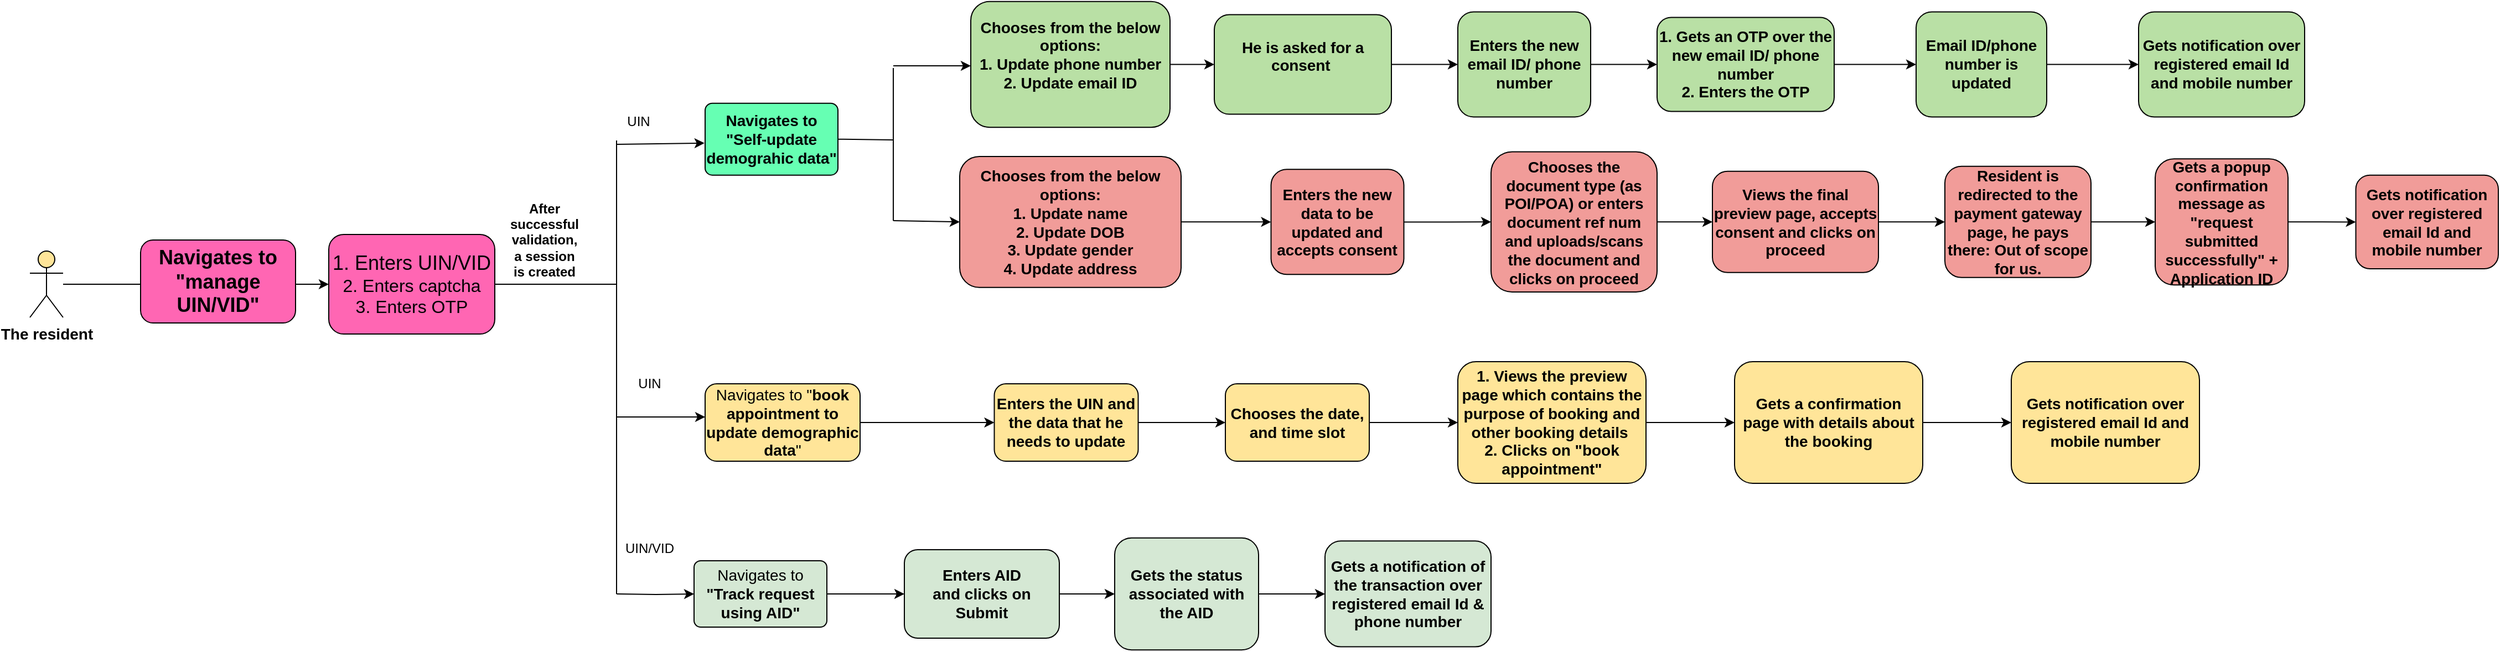 <mxfile version="17.4.4" type="github">
  <diagram id="ErrK__2Ashy6O33gBFEh" name="Page-1">
    <mxGraphModel dx="2697" dy="750" grid="1" gridSize="10" guides="1" tooltips="1" connect="1" arrows="1" fold="1" page="1" pageScale="1" pageWidth="850" pageHeight="1100" math="0" shadow="0">
      <root>
        <mxCell id="0" />
        <mxCell id="1" parent="0" />
        <mxCell id="H1gef3cxJMj5wTAOUURC-1" style="edgeStyle=orthogonalEdgeStyle;rounded=0;orthogonalLoop=1;jettySize=auto;html=1;entryX=0;entryY=0.5;entryDx=0;entryDy=0;fillColor=#00CC66;" parent="1" source="H1gef3cxJMj5wTAOUURC-2" target="H1gef3cxJMj5wTAOUURC-3" edge="1">
          <mxGeometry relative="1" as="geometry" />
        </mxCell>
        <mxCell id="H1gef3cxJMj5wTAOUURC-2" value="&lt;b&gt;&lt;font style=&quot;font-size: 14px&quot;&gt;The resident&lt;/font&gt;&lt;/b&gt;" style="shape=umlActor;verticalLabelPosition=bottom;labelBackgroundColor=#ffffff;verticalAlign=top;html=1;outlineConnect=0;fillColor=#FFE599;" parent="1" vertex="1">
          <mxGeometry x="-400" y="1170" width="30" height="60" as="geometry" />
        </mxCell>
        <mxCell id="H1gef3cxJMj5wTAOUURC-3" value="&lt;div&gt;&lt;font style=&quot;font-size: 18px&quot;&gt;1. Enters UIN/VID&lt;/font&gt;&lt;/div&gt;&lt;div&gt;&lt;font size=&quot;3&quot;&gt;2. Enters captcha&lt;br&gt;&lt;/font&gt;&lt;/div&gt;&lt;span style=&quot;text-align: left&quot;&gt;&lt;font size=&quot;3&quot;&gt;3. Enters OTP&lt;/font&gt;&lt;/span&gt;" style="rounded=1;whiteSpace=wrap;html=1;fillColor=#FF66B3;" parent="1" vertex="1">
          <mxGeometry x="-130" y="1155" width="150" height="90" as="geometry" />
        </mxCell>
        <mxCell id="H1gef3cxJMj5wTAOUURC-4" value="&lt;b&gt;After successful validation, a session is created&lt;/b&gt;" style="text;html=1;strokeColor=none;fillColor=none;align=center;verticalAlign=middle;whiteSpace=wrap;rounded=0;" parent="1" vertex="1">
          <mxGeometry x="30" y="1150" width="70" height="20" as="geometry" />
        </mxCell>
        <mxCell id="H1gef3cxJMj5wTAOUURC-5" value="&lt;div&gt;&lt;b style=&quot;letter-spacing: -0.07px&quot;&gt;&lt;font style=&quot;font-size: 14px&quot;&gt;Navigates to &quot;Self-update demograhic data&quot;&lt;/font&gt;&lt;/b&gt;&lt;br&gt;&lt;/div&gt;" style="rounded=1;whiteSpace=wrap;html=1;fillColor=#66FFB3;arcSize=10;" parent="1" vertex="1">
          <mxGeometry x="210" y="1036.36" width="120" height="65" as="geometry" />
        </mxCell>
        <mxCell id="H1gef3cxJMj5wTAOUURC-6" value="" style="edgeStyle=orthogonalEdgeStyle;rounded=0;orthogonalLoop=1;jettySize=auto;html=1;" parent="1" source="H1gef3cxJMj5wTAOUURC-7" target="H1gef3cxJMj5wTAOUURC-9" edge="1">
          <mxGeometry relative="1" as="geometry" />
        </mxCell>
        <mxCell id="H1gef3cxJMj5wTAOUURC-7" value="&lt;div style=&quot;font-size: 14px&quot;&gt;&lt;b&gt;&lt;font style=&quot;font-size: 14px&quot;&gt;Chooses from the below options:&lt;/font&gt;&lt;/b&gt;&lt;/div&gt;&lt;div style=&quot;font-size: 14px&quot;&gt;&lt;b&gt;&lt;font style=&quot;font-size: 14px&quot;&gt;1. Update name&lt;/font&gt;&lt;/b&gt;&lt;/div&gt;&lt;div style=&quot;font-size: 14px&quot;&gt;&lt;b&gt;&lt;font style=&quot;font-size: 14px&quot;&gt;2. Update DOB&lt;/font&gt;&lt;/b&gt;&lt;/div&gt;&lt;div style=&quot;font-size: 14px&quot;&gt;&lt;b&gt;&lt;font style=&quot;font-size: 14px&quot;&gt;3. Update gender&lt;/font&gt;&lt;/b&gt;&lt;/div&gt;&lt;div style=&quot;font-size: 14px&quot;&gt;&lt;b&gt;&lt;font style=&quot;font-size: 14px&quot;&gt;4. Update address&lt;/font&gt;&lt;/b&gt;&lt;/div&gt;" style="rounded=1;whiteSpace=wrap;html=1;fillColor=#F19C99;align=center;" parent="1" vertex="1">
          <mxGeometry x="440" y="1084.44" width="200" height="118.44" as="geometry" />
        </mxCell>
        <mxCell id="H1gef3cxJMj5wTAOUURC-8" value="" style="edgeStyle=orthogonalEdgeStyle;rounded=0;orthogonalLoop=1;jettySize=auto;html=1;" parent="1" source="H1gef3cxJMj5wTAOUURC-9" target="H1gef3cxJMj5wTAOUURC-11" edge="1">
          <mxGeometry relative="1" as="geometry" />
        </mxCell>
        <mxCell id="H1gef3cxJMj5wTAOUURC-9" value="&lt;font style=&quot;font-size: 14px&quot;&gt;&lt;b style=&quot;letter-spacing: -0.07px&quot;&gt;Enters the new data to be updated and a&lt;/b&gt;&lt;b style=&quot;letter-spacing: -0.07px&quot;&gt;ccepts consent&lt;/b&gt;&lt;/font&gt;" style="rounded=1;whiteSpace=wrap;html=1;fillColor=#F19C99;align=center;" parent="1" vertex="1">
          <mxGeometry x="721.25" y="1096.16" width="120" height="95" as="geometry" />
        </mxCell>
        <mxCell id="H1gef3cxJMj5wTAOUURC-10" value="" style="edgeStyle=orthogonalEdgeStyle;rounded=0;orthogonalLoop=1;jettySize=auto;html=1;" parent="1" source="H1gef3cxJMj5wTAOUURC-11" target="H1gef3cxJMj5wTAOUURC-46" edge="1">
          <mxGeometry relative="1" as="geometry" />
        </mxCell>
        <mxCell id="H1gef3cxJMj5wTAOUURC-11" value="&lt;b style=&quot;font-size: 14px ; letter-spacing: -0.07px&quot;&gt;Chooses the document type (as POI/POA) or enters document ref num and uploads/scans the document and clicks on proceed&lt;/b&gt;" style="rounded=1;whiteSpace=wrap;html=1;fillColor=#F19C99;" parent="1" vertex="1">
          <mxGeometry x="920" y="1080.3" width="150" height="126.72" as="geometry" />
        </mxCell>
        <mxCell id="H1gef3cxJMj5wTAOUURC-12" value="" style="edgeStyle=orthogonalEdgeStyle;rounded=0;orthogonalLoop=1;jettySize=auto;html=1;" parent="1" source="H1gef3cxJMj5wTAOUURC-13" target="H1gef3cxJMj5wTAOUURC-15" edge="1">
          <mxGeometry relative="1" as="geometry" />
        </mxCell>
        <mxCell id="H1gef3cxJMj5wTAOUURC-13" value="&lt;b style=&quot;font-size: 14px ; letter-spacing: -0.07px&quot;&gt;Resident is redirected to the payment gateway page, he pays there: Out of scope for us.&lt;/b&gt;" style="rounded=1;whiteSpace=wrap;html=1;fillColor=#F19C99;" parent="1" vertex="1">
          <mxGeometry x="1330" y="1093.41" width="132" height="100.5" as="geometry" />
        </mxCell>
        <mxCell id="H1gef3cxJMj5wTAOUURC-14" value="" style="edgeStyle=orthogonalEdgeStyle;rounded=0;orthogonalLoop=1;jettySize=auto;html=1;" parent="1" source="H1gef3cxJMj5wTAOUURC-15" target="H1gef3cxJMj5wTAOUURC-16" edge="1">
          <mxGeometry relative="1" as="geometry" />
        </mxCell>
        <mxCell id="H1gef3cxJMj5wTAOUURC-15" value="&lt;b style=&quot;font-size: 14px ; letter-spacing: -0.07px&quot;&gt;Gets a popup confirmation message as &quot;request submitted successfully&quot; + Application ID&lt;/b&gt;" style="rounded=1;whiteSpace=wrap;html=1;fillColor=#F19C99;" parent="1" vertex="1">
          <mxGeometry x="1520" y="1086.63" width="120" height="114.05" as="geometry" />
        </mxCell>
        <mxCell id="H1gef3cxJMj5wTAOUURC-16" value="&lt;b style=&quot;font-size: 14px ; letter-spacing: -0.07px&quot;&gt;Gets notification over registered email Id and mobile number&lt;/b&gt;" style="rounded=1;whiteSpace=wrap;html=1;fillColor=#F19C99;" parent="1" vertex="1">
          <mxGeometry x="1701.25" y="1101.36" width="128.75" height="84.58" as="geometry" />
        </mxCell>
        <mxCell id="H1gef3cxJMj5wTAOUURC-17" value="" style="edgeStyle=orthogonalEdgeStyle;rounded=0;orthogonalLoop=1;jettySize=auto;html=1;" parent="1" source="H1gef3cxJMj5wTAOUURC-18" target="H1gef3cxJMj5wTAOUURC-20" edge="1">
          <mxGeometry relative="1" as="geometry" />
        </mxCell>
        <mxCell id="H1gef3cxJMj5wTAOUURC-18" value="&lt;div style=&quot;font-size: 14px&quot;&gt;&lt;div&gt;&lt;div&gt;&lt;b&gt;Chooses from the below options:&lt;/b&gt;&lt;/div&gt;&lt;div&gt;&lt;b&gt;1. Update phone number&lt;/b&gt;&lt;/div&gt;&lt;div&gt;&lt;b&gt;2. Update email ID&lt;/b&gt;&lt;/div&gt;&lt;div&gt;&lt;br&gt;&lt;/div&gt;&lt;/div&gt;&lt;/div&gt;" style="rounded=1;whiteSpace=wrap;html=1;fillColor=#B9E0A5;align=center;" parent="1" vertex="1">
          <mxGeometry x="450" y="944.38" width="180" height="113.75" as="geometry" />
        </mxCell>
        <mxCell id="H1gef3cxJMj5wTAOUURC-19" value="" style="edgeStyle=orthogonalEdgeStyle;rounded=0;orthogonalLoop=1;jettySize=auto;html=1;" parent="1" source="H1gef3cxJMj5wTAOUURC-20" target="H1gef3cxJMj5wTAOUURC-22" edge="1">
          <mxGeometry relative="1" as="geometry" />
        </mxCell>
        <mxCell id="H1gef3cxJMj5wTAOUURC-20" value="&lt;div&gt;&lt;font style=&quot;font-size: 14px&quot;&gt;&lt;b style=&quot;letter-spacing: -0.07px&quot;&gt;He is asked for a consent&amp;nbsp;&lt;/b&gt;&lt;br&gt;&lt;/font&gt;&lt;/div&gt;&lt;div&gt;&lt;br&gt;&lt;/div&gt;" style="rounded=1;whiteSpace=wrap;html=1;fillColor=#B9E0A5;align=center;" parent="1" vertex="1">
          <mxGeometry x="670" y="956.25" width="160" height="90" as="geometry" />
        </mxCell>
        <mxCell id="H1gef3cxJMj5wTAOUURC-21" value="" style="edgeStyle=orthogonalEdgeStyle;rounded=0;orthogonalLoop=1;jettySize=auto;html=1;fillColor=#00CC66;" parent="1" source="H1gef3cxJMj5wTAOUURC-22" target="H1gef3cxJMj5wTAOUURC-24" edge="1">
          <mxGeometry relative="1" as="geometry" />
        </mxCell>
        <mxCell id="H1gef3cxJMj5wTAOUURC-22" value="&lt;b style=&quot;letter-spacing: -0.07px&quot;&gt;&lt;font style=&quot;font-size: 14px&quot;&gt;Enters the new email ID/ phone number&lt;/font&gt;&lt;/b&gt;" style="rounded=1;whiteSpace=wrap;html=1;fillColor=#B9E0A5;align=center;" parent="1" vertex="1">
          <mxGeometry x="890" y="953.75" width="120" height="95" as="geometry" />
        </mxCell>
        <mxCell id="H1gef3cxJMj5wTAOUURC-23" value="" style="edgeStyle=orthogonalEdgeStyle;rounded=0;orthogonalLoop=1;jettySize=auto;html=1;fillColor=#00CC66;" parent="1" source="H1gef3cxJMj5wTAOUURC-24" target="H1gef3cxJMj5wTAOUURC-26" edge="1">
          <mxGeometry relative="1" as="geometry" />
        </mxCell>
        <mxCell id="H1gef3cxJMj5wTAOUURC-24" value="&lt;b style=&quot;letter-spacing: -0.07px ; font-size: 14px&quot;&gt;1. Gets an OTP over the new email ID/ phone number&lt;br&gt;2. Enters the OTP&lt;/b&gt;&lt;span style=&quot;letter-spacing: -0.07px ; background-color: rgb(255 , 255 , 255)&quot;&gt;&lt;br&gt;&lt;/span&gt;" style="rounded=1;whiteSpace=wrap;html=1;fillColor=#B9E0A5;align=center;" parent="1" vertex="1">
          <mxGeometry x="1070" y="958.76" width="160" height="85" as="geometry" />
        </mxCell>
        <mxCell id="H1gef3cxJMj5wTAOUURC-25" value="" style="edgeStyle=orthogonalEdgeStyle;rounded=0;orthogonalLoop=1;jettySize=auto;html=1;fillColor=#00CC66;" parent="1" source="H1gef3cxJMj5wTAOUURC-26" target="H1gef3cxJMj5wTAOUURC-27" edge="1">
          <mxGeometry relative="1" as="geometry" />
        </mxCell>
        <mxCell id="H1gef3cxJMj5wTAOUURC-26" value="&lt;b style=&quot;letter-spacing: -0.07px&quot;&gt;&lt;font style=&quot;font-size: 14px&quot;&gt;Email ID/phone number is updated&lt;/font&gt;&lt;/b&gt;&lt;span style=&quot;letter-spacing: -0.07px ; background-color: rgb(255 , 255 , 255)&quot;&gt;&lt;br&gt;&lt;/span&gt;" style="rounded=1;whiteSpace=wrap;html=1;fillColor=#B9E0A5;align=center;" parent="1" vertex="1">
          <mxGeometry x="1304" y="953.76" width="118" height="95" as="geometry" />
        </mxCell>
        <mxCell id="H1gef3cxJMj5wTAOUURC-27" value="&lt;b style=&quot;font-size: 14px ; letter-spacing: -0.07px&quot;&gt;Gets notification over registered email Id and mobile number&lt;/b&gt;&lt;span style=&quot;letter-spacing: -0.07px ; background-color: rgb(255 , 255 , 255)&quot;&gt;&lt;br&gt;&lt;/span&gt;" style="rounded=1;whiteSpace=wrap;html=1;fillColor=#B9E0A5;align=center;" parent="1" vertex="1">
          <mxGeometry x="1505" y="953.76" width="150" height="95" as="geometry" />
        </mxCell>
        <mxCell id="H1gef3cxJMj5wTAOUURC-28" value="" style="endArrow=none;html=1;fillColor=#00CC66;exitX=1;exitY=0.5;exitDx=0;exitDy=0;" parent="1" source="H1gef3cxJMj5wTAOUURC-5" edge="1">
          <mxGeometry width="50" height="50" relative="1" as="geometry">
            <mxPoint x="390" y="1024.5" as="sourcePoint" />
            <mxPoint x="380" y="1069.5" as="targetPoint" />
          </mxGeometry>
        </mxCell>
        <mxCell id="H1gef3cxJMj5wTAOUURC-29" value="" style="endArrow=none;html=1;fillColor=#00CC66;" parent="1" edge="1">
          <mxGeometry width="50" height="50" relative="1" as="geometry">
            <mxPoint x="380" y="1142.5" as="sourcePoint" />
            <mxPoint x="380" y="1004.5" as="targetPoint" />
          </mxGeometry>
        </mxCell>
        <mxCell id="H1gef3cxJMj5wTAOUURC-30" value="" style="endArrow=classic;html=1;fillColor=#00CC66;" parent="1" edge="1">
          <mxGeometry width="50" height="50" relative="1" as="geometry">
            <mxPoint x="380" y="1002.5" as="sourcePoint" />
            <mxPoint x="450" y="1002.5" as="targetPoint" />
            <Array as="points">
              <mxPoint x="420" y="1002.5" />
            </Array>
          </mxGeometry>
        </mxCell>
        <mxCell id="H1gef3cxJMj5wTAOUURC-31" value="" style="endArrow=classic;html=1;fillColor=#00CC66;entryX=0;entryY=0.5;entryDx=0;entryDy=0;" parent="1" target="H1gef3cxJMj5wTAOUURC-7" edge="1">
          <mxGeometry width="50" height="50" relative="1" as="geometry">
            <mxPoint x="380" y="1142.5" as="sourcePoint" />
            <mxPoint x="460" y="1125.6" as="targetPoint" />
          </mxGeometry>
        </mxCell>
        <mxCell id="H1gef3cxJMj5wTAOUURC-32" value="&lt;font style=&quot;font-size: 18px&quot;&gt;&lt;span style=&quot;text-align: left ; text-indent: 0px ; float: none ; display: inline&quot;&gt;&lt;b&gt;Navigates to &quot;manage UIN/VID&quot;&lt;/b&gt;&lt;/span&gt;&lt;/font&gt;" style="rounded=1;whiteSpace=wrap;html=1;fillColor=#FF66B3;" parent="1" vertex="1">
          <mxGeometry x="-300" y="1160" width="140" height="75" as="geometry" />
        </mxCell>
        <mxCell id="H1gef3cxJMj5wTAOUURC-33" value="UIN" style="text;html=1;strokeColor=none;fillColor=none;align=center;verticalAlign=middle;whiteSpace=wrap;rounded=0;" parent="1" vertex="1">
          <mxGeometry x="130" y="1042.5" width="40" height="20" as="geometry" />
        </mxCell>
        <mxCell id="H1gef3cxJMj5wTAOUURC-34" value="" style="endArrow=classic;html=1;entryX=-0.005;entryY=0.554;entryDx=0;entryDy=0;entryPerimeter=0;" parent="1" target="H1gef3cxJMj5wTAOUURC-5" edge="1">
          <mxGeometry width="50" height="50" relative="1" as="geometry">
            <mxPoint x="130" y="1073.5" as="sourcePoint" />
            <mxPoint x="940" y="1108.25" as="targetPoint" />
            <Array as="points" />
          </mxGeometry>
        </mxCell>
        <mxCell id="H1gef3cxJMj5wTAOUURC-35" value="" style="edgeStyle=orthogonalEdgeStyle;rounded=0;orthogonalLoop=1;jettySize=auto;html=1;" parent="1" source="H1gef3cxJMj5wTAOUURC-47" target="H1gef3cxJMj5wTAOUURC-37" edge="1">
          <mxGeometry relative="1" as="geometry" />
        </mxCell>
        <mxCell id="H1gef3cxJMj5wTAOUURC-36" value="" style="edgeStyle=orthogonalEdgeStyle;rounded=0;orthogonalLoop=1;jettySize=auto;html=1;" parent="1" source="H1gef3cxJMj5wTAOUURC-37" target="H1gef3cxJMj5wTAOUURC-39" edge="1">
          <mxGeometry relative="1" as="geometry" />
        </mxCell>
        <mxCell id="H1gef3cxJMj5wTAOUURC-37" value="&lt;font style=&quot;font-size: 14px&quot;&gt;&lt;b&gt;Enters the UIN and the data that he needs to update&lt;/b&gt;&lt;/font&gt;" style="rounded=1;whiteSpace=wrap;html=1;shadow=0;fillColor=#FFE599;" parent="1" vertex="1">
          <mxGeometry x="471.25" y="1290" width="130" height="70" as="geometry" />
        </mxCell>
        <mxCell id="H1gef3cxJMj5wTAOUURC-38" value="" style="edgeStyle=orthogonalEdgeStyle;rounded=0;orthogonalLoop=1;jettySize=auto;html=1;" parent="1" source="H1gef3cxJMj5wTAOUURC-39" target="H1gef3cxJMj5wTAOUURC-41" edge="1">
          <mxGeometry relative="1" as="geometry" />
        </mxCell>
        <mxCell id="H1gef3cxJMj5wTAOUURC-39" value="&lt;font style=&quot;font-size: 14px&quot;&gt;&lt;b&gt;Chooses the date, and time slot&lt;/b&gt;&lt;/font&gt;" style="rounded=1;whiteSpace=wrap;html=1;shadow=0;fillColor=#FFE599;" parent="1" vertex="1">
          <mxGeometry x="680" y="1290" width="130" height="70" as="geometry" />
        </mxCell>
        <mxCell id="H1gef3cxJMj5wTAOUURC-40" value="" style="edgeStyle=orthogonalEdgeStyle;rounded=0;orthogonalLoop=1;jettySize=auto;html=1;" parent="1" source="H1gef3cxJMj5wTAOUURC-41" target="H1gef3cxJMj5wTAOUURC-43" edge="1">
          <mxGeometry relative="1" as="geometry" />
        </mxCell>
        <mxCell id="H1gef3cxJMj5wTAOUURC-41" value="&lt;font style=&quot;font-size: 14px&quot;&gt;&lt;b&gt;1. Views the preview page which contains the purpose of booking and other booking details&amp;nbsp;&lt;br&gt;2. Clicks on &quot;book appointment&quot;&lt;/b&gt;&lt;br&gt;&lt;/font&gt;" style="rounded=1;whiteSpace=wrap;html=1;shadow=0;fillColor=#FFE599;" parent="1" vertex="1">
          <mxGeometry x="890" y="1270" width="170" height="110" as="geometry" />
        </mxCell>
        <mxCell id="H1gef3cxJMj5wTAOUURC-42" value="" style="edgeStyle=orthogonalEdgeStyle;rounded=0;orthogonalLoop=1;jettySize=auto;html=1;" parent="1" source="H1gef3cxJMj5wTAOUURC-43" target="H1gef3cxJMj5wTAOUURC-44" edge="1">
          <mxGeometry relative="1" as="geometry" />
        </mxCell>
        <mxCell id="H1gef3cxJMj5wTAOUURC-43" value="&lt;font style=&quot;font-size: 14px&quot;&gt;&lt;b&gt;Gets a confirmation page with details about the booking&lt;/b&gt;&lt;br&gt;&lt;/font&gt;" style="rounded=1;whiteSpace=wrap;html=1;shadow=0;fillColor=#FFE599;" parent="1" vertex="1">
          <mxGeometry x="1140" y="1270" width="170" height="110" as="geometry" />
        </mxCell>
        <mxCell id="H1gef3cxJMj5wTAOUURC-44" value="&lt;font style=&quot;font-size: 14px&quot;&gt;&lt;b style=&quot;letter-spacing: -0.07px&quot;&gt;Gets notification over registered email Id and mobile number&lt;/b&gt;&lt;br&gt;&lt;/font&gt;" style="rounded=1;whiteSpace=wrap;html=1;shadow=0;fillColor=#FFE599;" parent="1" vertex="1">
          <mxGeometry x="1390" y="1270" width="170" height="110" as="geometry" />
        </mxCell>
        <mxCell id="H1gef3cxJMj5wTAOUURC-45" value="" style="edgeStyle=orthogonalEdgeStyle;rounded=0;orthogonalLoop=1;jettySize=auto;html=1;" parent="1" source="H1gef3cxJMj5wTAOUURC-46" target="H1gef3cxJMj5wTAOUURC-13" edge="1">
          <mxGeometry relative="1" as="geometry" />
        </mxCell>
        <mxCell id="H1gef3cxJMj5wTAOUURC-46" value="&lt;b style=&quot;font-size: 14px ; letter-spacing: -0.07px&quot;&gt;Views the final preview page, accepts consent and clicks on proceed&lt;/b&gt;" style="rounded=1;whiteSpace=wrap;html=1;fillColor=#F19C99;" parent="1" vertex="1">
          <mxGeometry x="1120" y="1097.92" width="150" height="91.48" as="geometry" />
        </mxCell>
        <mxCell id="H1gef3cxJMj5wTAOUURC-47" value="&lt;font style=&quot;font-size: 14px&quot;&gt;Navigates to &quot;&lt;b&gt;book appointment to update demographic data&lt;/b&gt;&quot;&lt;/font&gt;" style="rounded=1;whiteSpace=wrap;html=1;shadow=0;fillColor=#FFE599;" parent="1" vertex="1">
          <mxGeometry x="210" y="1290" width="140" height="70" as="geometry" />
        </mxCell>
        <mxCell id="H1gef3cxJMj5wTAOUURC-48" value="" style="endArrow=classic;html=1;" parent="1" edge="1">
          <mxGeometry width="50" height="50" relative="1" as="geometry">
            <mxPoint x="130" y="1320.0" as="sourcePoint" />
            <mxPoint x="210" y="1320.0" as="targetPoint" />
            <Array as="points">
              <mxPoint x="190" y="1320" />
              <mxPoint x="210" y="1320" />
            </Array>
          </mxGeometry>
        </mxCell>
        <mxCell id="H1gef3cxJMj5wTAOUURC-49" value="" style="endArrow=none;html=1;" parent="1" edge="1">
          <mxGeometry width="50" height="50" relative="1" as="geometry">
            <mxPoint x="130" y="1070.0" as="sourcePoint" />
            <mxPoint x="130" y="1480" as="targetPoint" />
          </mxGeometry>
        </mxCell>
        <mxCell id="H1gef3cxJMj5wTAOUURC-50" value="" style="endArrow=none;html=1;exitX=1;exitY=0.5;exitDx=0;exitDy=0;" parent="1" source="H1gef3cxJMj5wTAOUURC-3" edge="1">
          <mxGeometry width="50" height="50" relative="1" as="geometry">
            <mxPoint x="140" y="1220" as="sourcePoint" />
            <mxPoint x="130" y="1200.0" as="targetPoint" />
          </mxGeometry>
        </mxCell>
        <mxCell id="1zS6b_EouAm9giCnK2Hu-2" value="" style="edgeStyle=orthogonalEdgeStyle;rounded=0;orthogonalLoop=1;jettySize=auto;html=1;" edge="1" parent="1" target="1zS6b_EouAm9giCnK2Hu-4">
          <mxGeometry relative="1" as="geometry">
            <mxPoint x="130" y="1480" as="sourcePoint" />
          </mxGeometry>
        </mxCell>
        <mxCell id="1zS6b_EouAm9giCnK2Hu-3" value="" style="edgeStyle=orthogonalEdgeStyle;rounded=0;orthogonalLoop=1;jettySize=auto;html=1;" edge="1" parent="1" source="1zS6b_EouAm9giCnK2Hu-4">
          <mxGeometry relative="1" as="geometry">
            <mxPoint x="390" y="1480" as="targetPoint" />
          </mxGeometry>
        </mxCell>
        <mxCell id="1zS6b_EouAm9giCnK2Hu-4" value="&lt;div&gt;&lt;font style=&quot;font-size: 14px&quot;&gt;Navigates to&lt;b&gt; &quot;Track request using AID&quot;&lt;/b&gt;&lt;/font&gt;&lt;br&gt;&lt;/div&gt;" style="rounded=1;whiteSpace=wrap;html=1;fillColor=#D5E8D4;arcSize=10;" vertex="1" parent="1">
          <mxGeometry x="200" y="1450" width="120" height="60" as="geometry" />
        </mxCell>
        <mxCell id="1zS6b_EouAm9giCnK2Hu-7" value="" style="edgeStyle=orthogonalEdgeStyle;rounded=0;orthogonalLoop=1;jettySize=auto;html=1;entryX=0;entryY=0.5;entryDx=0;entryDy=0;" edge="1" parent="1" source="1zS6b_EouAm9giCnK2Hu-8" target="1zS6b_EouAm9giCnK2Hu-10">
          <mxGeometry relative="1" as="geometry">
            <mxPoint x="490" y="1479.99" as="targetPoint" />
          </mxGeometry>
        </mxCell>
        <mxCell id="1zS6b_EouAm9giCnK2Hu-8" value="&lt;font style=&quot;font-size: 14px&quot;&gt;&lt;b&gt;Enters AID&lt;br&gt;and clicks on Submit&lt;/b&gt;&lt;/font&gt;" style="rounded=1;whiteSpace=wrap;html=1;fillColor=#D5E8D4;" vertex="1" parent="1">
          <mxGeometry x="390" y="1439.99" width="140" height="80" as="geometry" />
        </mxCell>
        <mxCell id="1zS6b_EouAm9giCnK2Hu-9" value="" style="edgeStyle=orthogonalEdgeStyle;rounded=0;orthogonalLoop=1;jettySize=auto;html=1;" edge="1" parent="1" source="1zS6b_EouAm9giCnK2Hu-10" target="1zS6b_EouAm9giCnK2Hu-12">
          <mxGeometry relative="1" as="geometry" />
        </mxCell>
        <mxCell id="1zS6b_EouAm9giCnK2Hu-10" value="&lt;font style=&quot;font-size: 14px&quot;&gt;&lt;b&gt;Gets the status associated with the AID&lt;/b&gt;&lt;/font&gt;" style="rounded=1;whiteSpace=wrap;html=1;fillColor=#D5E8D4;" vertex="1" parent="1">
          <mxGeometry x="580" y="1429.37" width="130" height="101.25" as="geometry" />
        </mxCell>
        <mxCell id="1zS6b_EouAm9giCnK2Hu-12" value="&lt;font style=&quot;font-size: 14px&quot;&gt;&lt;b&gt;Gets a notification of the transaction over registered email Id &amp;amp; phone number&lt;/b&gt;&lt;/font&gt;" style="rounded=1;whiteSpace=wrap;html=1;fillColor=#D5E8D4;shadow=0;" vertex="1" parent="1">
          <mxGeometry x="770" y="1432.18" width="150" height="95.62" as="geometry" />
        </mxCell>
        <mxCell id="1zS6b_EouAm9giCnK2Hu-13" value="UIN" style="text;html=1;strokeColor=none;fillColor=none;align=center;verticalAlign=middle;whiteSpace=wrap;rounded=0;" vertex="1" parent="1">
          <mxGeometry x="140" y="1280" width="40" height="20" as="geometry" />
        </mxCell>
        <mxCell id="1zS6b_EouAm9giCnK2Hu-14" value="UIN/VID" style="text;html=1;strokeColor=none;fillColor=none;align=center;verticalAlign=middle;whiteSpace=wrap;rounded=0;" vertex="1" parent="1">
          <mxGeometry x="140" y="1429.37" width="40" height="20" as="geometry" />
        </mxCell>
      </root>
    </mxGraphModel>
  </diagram>
</mxfile>
